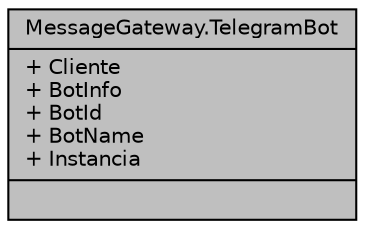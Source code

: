 digraph "MessageGateway.TelegramBot"
{
 // INTERACTIVE_SVG=YES
 // LATEX_PDF_SIZE
  edge [fontname="Helvetica",fontsize="10",labelfontname="Helvetica",labelfontsize="10"];
  node [fontname="Helvetica",fontsize="10",shape=record];
  Node1 [label="{MessageGateway.TelegramBot\n|+ Cliente\l+ BotInfo\l+ BotId\l+ BotName\l+ Instancia\l|}",height=0.2,width=0.4,color="black", fillcolor="grey75", style="filled", fontcolor="black",tooltip="Esta clase representa el bot en si y su cliente, accede a los handlers a traves de un adaptador que i..."];
}
